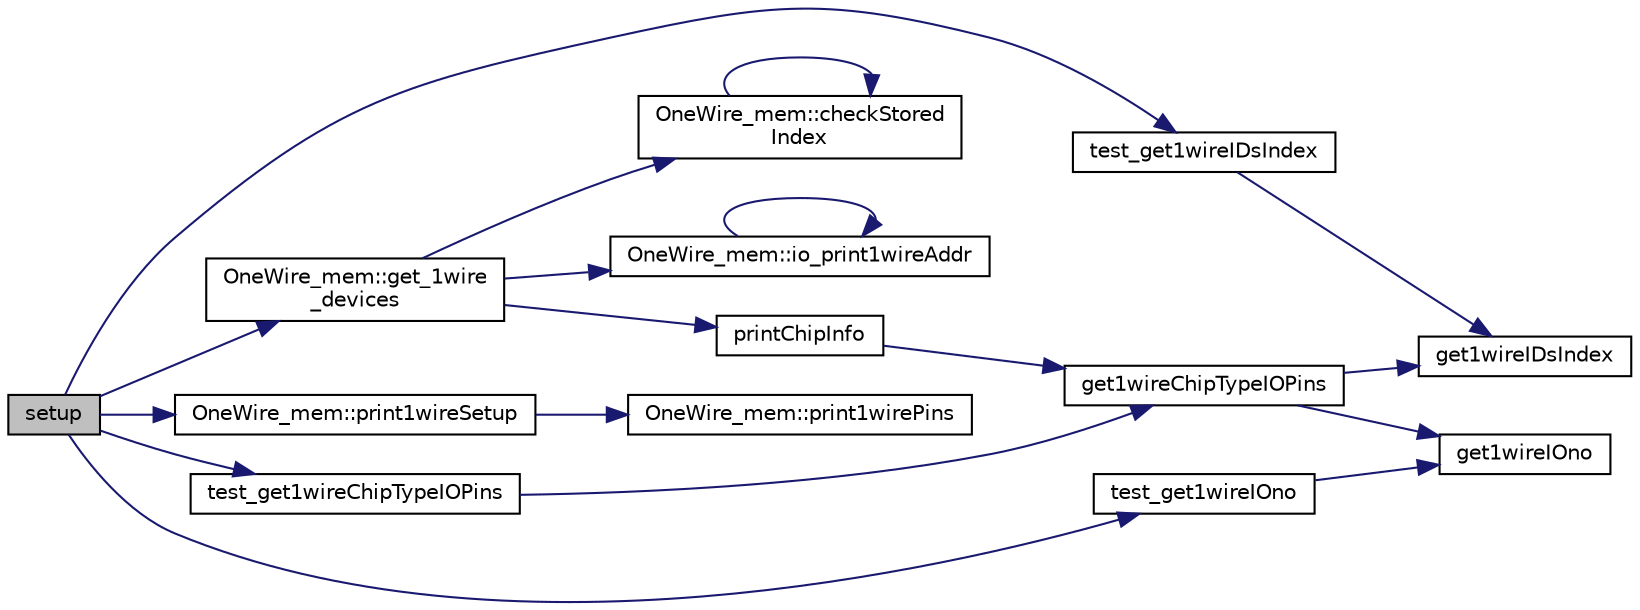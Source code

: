 digraph "setup"
{
 // INTERACTIVE_SVG=YES
 // LATEX_PDF_SIZE
  edge [fontname="Helvetica",fontsize="10",labelfontname="Helvetica",labelfontsize="10"];
  node [fontname="Helvetica",fontsize="10",shape=record];
  rankdir="LR";
  Node1 [label="setup",height=0.2,width=0.4,color="black", fillcolor="grey75", style="filled", fontcolor="black",tooltip=" "];
  Node1 -> Node2 [color="midnightblue",fontsize="10",style="solid"];
  Node2 [label="OneWire_mem::get_1wire\l_devices",height=0.2,width=0.4,color="black", fillcolor="white", style="filled",URL="$class_one_wire__mem.html#a3bd5ba2d95c5873efc9b801a78b8ae6f",tooltip="Find and print details of chips on the 1-wire bus(s), including if it is saved and where."];
  Node2 -> Node3 [color="midnightblue",fontsize="10",style="solid"];
  Node3 [label="OneWire_mem::checkStored\lIndex",height=0.2,width=0.4,color="black", fillcolor="white", style="filled",URL="$class_one_wire__mem.html#aad6223f94fc828df2681212c6407c10e",tooltip="Check if the 1wire chip in the global var: byte addr[8] is in eeprom."];
  Node3 -> Node3 [color="midnightblue",fontsize="10",style="solid"];
  Node2 -> Node4 [color="midnightblue",fontsize="10",style="solid"];
  Node4 [label="OneWire_mem::io_print1wireAddr",height=0.2,width=0.4,color="black", fillcolor="white", style="filled",URL="$class_one_wire__mem.html#aebbad3bbe0ce42d66daee7cb1d038162",tooltip=" "];
  Node4 -> Node4 [color="midnightblue",fontsize="10",style="solid"];
  Node2 -> Node5 [color="midnightblue",fontsize="10",style="solid"];
  Node5 [label="printChipInfo",height=0.2,width=0.4,color="black", fillcolor="white", style="filled",URL="$1wire_8cpp.html#a977007cf4daf77a6813d9bd5484e67e1",tooltip=" "];
  Node5 -> Node6 [color="midnightblue",fontsize="10",style="solid"];
  Node6 [label="get1wireChipTypeIOPins",height=0.2,width=0.4,color="black", fillcolor="white", style="filled",URL="$1wire_8cpp.html#a26a5c521594f3f4380de4fe920f669fe",tooltip="Returns the number of IO pins the 1-wire chip has."];
  Node6 -> Node7 [color="midnightblue",fontsize="10",style="solid"];
  Node7 [label="get1wireIDsIndex",height=0.2,width=0.4,color="black", fillcolor="white", style="filled",URL="$1wire_8cpp.html#aa10020cdfdad46fa553fc4a2ee31fd3b",tooltip="set 1-wire chip output. Also updates arrays holding info on switched state etc."];
  Node6 -> Node8 [color="midnightblue",fontsize="10",style="solid"];
  Node8 [label="get1wireIOno",height=0.2,width=0.4,color="black", fillcolor="white", style="filled",URL="$1wire_8cpp.html#a0c2ff7ecc2f15b31cfe75c4598451678",tooltip="Get the number of IO pins the chip has, i.e. 8 for the DS2408."];
  Node1 -> Node9 [color="midnightblue",fontsize="10",style="solid"];
  Node9 [label="OneWire_mem::print1wireSetup",height=0.2,width=0.4,color="black", fillcolor="white", style="filled",URL="$class_one_wire__mem.html#afbd641c23146fcafaaf12685d88b84ee",tooltip=" "];
  Node9 -> Node10 [color="midnightblue",fontsize="10",style="solid"];
  Node10 [label="OneWire_mem::print1wirePins",height=0.2,width=0.4,color="black", fillcolor="white", style="filled",URL="$class_one_wire__mem.html#a16981e2405fb8b76ba593d18dc0388d5",tooltip=" "];
  Node1 -> Node11 [color="midnightblue",fontsize="10",style="solid"];
  Node11 [label="test_get1wireChipTypeIOPins",height=0.2,width=0.4,color="black", fillcolor="white", style="filled",URL="$test_2main_8cpp.html#ac13eac4135abb03c83315a4d5fa5ebd4",tooltip=" "];
  Node11 -> Node6 [color="midnightblue",fontsize="10",style="solid"];
  Node1 -> Node12 [color="midnightblue",fontsize="10",style="solid"];
  Node12 [label="test_get1wireIDsIndex",height=0.2,width=0.4,color="black", fillcolor="white", style="filled",URL="$test_2main_8cpp.html#a80d91a868b2568b6c4c121a0c4f692e1",tooltip=" "];
  Node12 -> Node7 [color="midnightblue",fontsize="10",style="solid"];
  Node1 -> Node13 [color="midnightblue",fontsize="10",style="solid"];
  Node13 [label="test_get1wireIOno",height=0.2,width=0.4,color="black", fillcolor="white", style="filled",URL="$test_2main_8cpp.html#af0c21bce4598a6cd9bc60a4978bdcb47",tooltip=" "];
  Node13 -> Node8 [color="midnightblue",fontsize="10",style="solid"];
}
